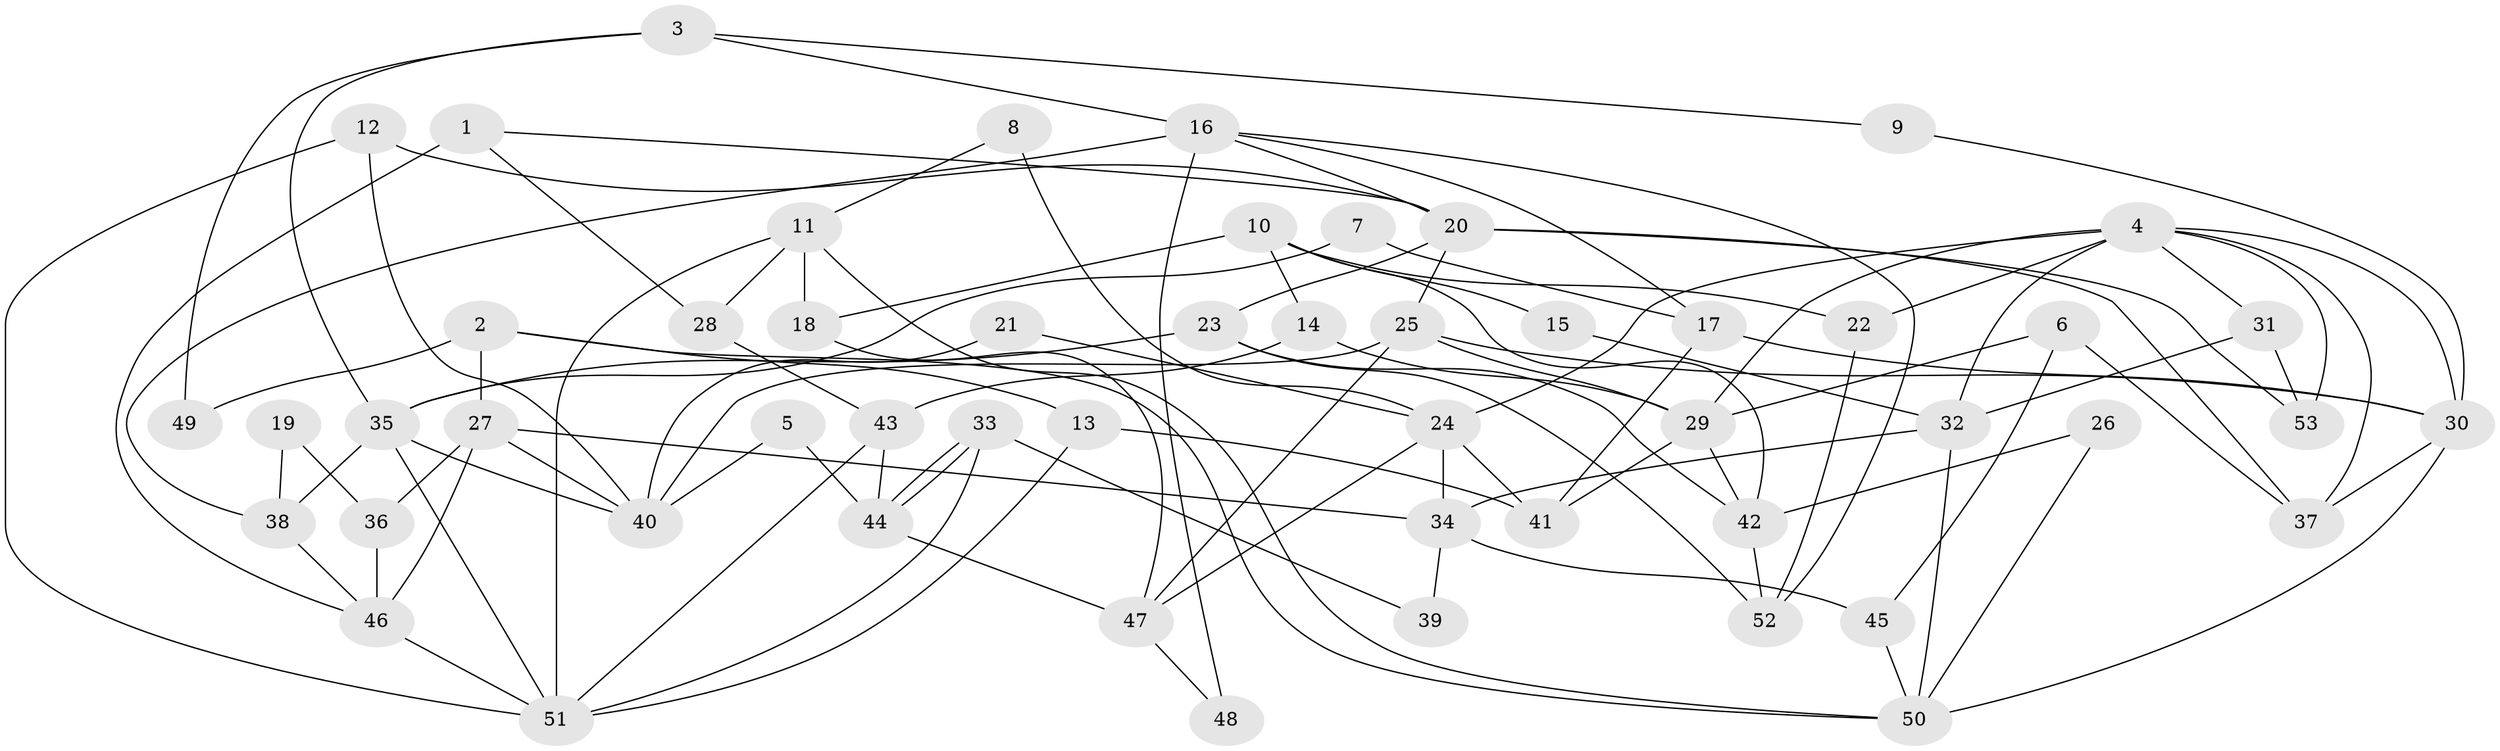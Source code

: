 // coarse degree distribution, {2: 0.21875, 5: 0.25, 4: 0.1875, 6: 0.1875, 8: 0.09375, 3: 0.03125, 9: 0.03125}
// Generated by graph-tools (version 1.1) at 2025/37/03/04/25 23:37:02]
// undirected, 53 vertices, 106 edges
graph export_dot {
  node [color=gray90,style=filled];
  1;
  2;
  3;
  4;
  5;
  6;
  7;
  8;
  9;
  10;
  11;
  12;
  13;
  14;
  15;
  16;
  17;
  18;
  19;
  20;
  21;
  22;
  23;
  24;
  25;
  26;
  27;
  28;
  29;
  30;
  31;
  32;
  33;
  34;
  35;
  36;
  37;
  38;
  39;
  40;
  41;
  42;
  43;
  44;
  45;
  46;
  47;
  48;
  49;
  50;
  51;
  52;
  53;
  1 -- 20;
  1 -- 46;
  1 -- 28;
  2 -- 50;
  2 -- 13;
  2 -- 27;
  2 -- 49;
  3 -- 35;
  3 -- 16;
  3 -- 9;
  3 -- 49;
  4 -- 24;
  4 -- 32;
  4 -- 22;
  4 -- 29;
  4 -- 30;
  4 -- 31;
  4 -- 37;
  4 -- 53;
  5 -- 44;
  5 -- 40;
  6 -- 37;
  6 -- 29;
  6 -- 45;
  7 -- 17;
  7 -- 35;
  8 -- 24;
  8 -- 11;
  9 -- 30;
  10 -- 22;
  10 -- 14;
  10 -- 15;
  10 -- 18;
  10 -- 42;
  11 -- 51;
  11 -- 28;
  11 -- 18;
  11 -- 50;
  12 -- 20;
  12 -- 40;
  12 -- 51;
  13 -- 41;
  13 -- 51;
  14 -- 43;
  14 -- 29;
  15 -- 32;
  16 -- 20;
  16 -- 17;
  16 -- 38;
  16 -- 48;
  16 -- 52;
  17 -- 41;
  17 -- 30;
  18 -- 47;
  19 -- 36;
  19 -- 38;
  20 -- 37;
  20 -- 23;
  20 -- 25;
  20 -- 53;
  21 -- 24;
  21 -- 40;
  22 -- 52;
  23 -- 52;
  23 -- 35;
  23 -- 42;
  24 -- 34;
  24 -- 47;
  24 -- 41;
  25 -- 29;
  25 -- 30;
  25 -- 40;
  25 -- 47;
  26 -- 42;
  26 -- 50;
  27 -- 34;
  27 -- 36;
  27 -- 40;
  27 -- 46;
  28 -- 43;
  29 -- 42;
  29 -- 41;
  30 -- 37;
  30 -- 50;
  31 -- 53;
  31 -- 32;
  32 -- 50;
  32 -- 34;
  33 -- 51;
  33 -- 44;
  33 -- 44;
  33 -- 39;
  34 -- 45;
  34 -- 39;
  35 -- 51;
  35 -- 40;
  35 -- 38;
  36 -- 46;
  38 -- 46;
  42 -- 52;
  43 -- 44;
  43 -- 51;
  44 -- 47;
  45 -- 50;
  46 -- 51;
  47 -- 48;
}
